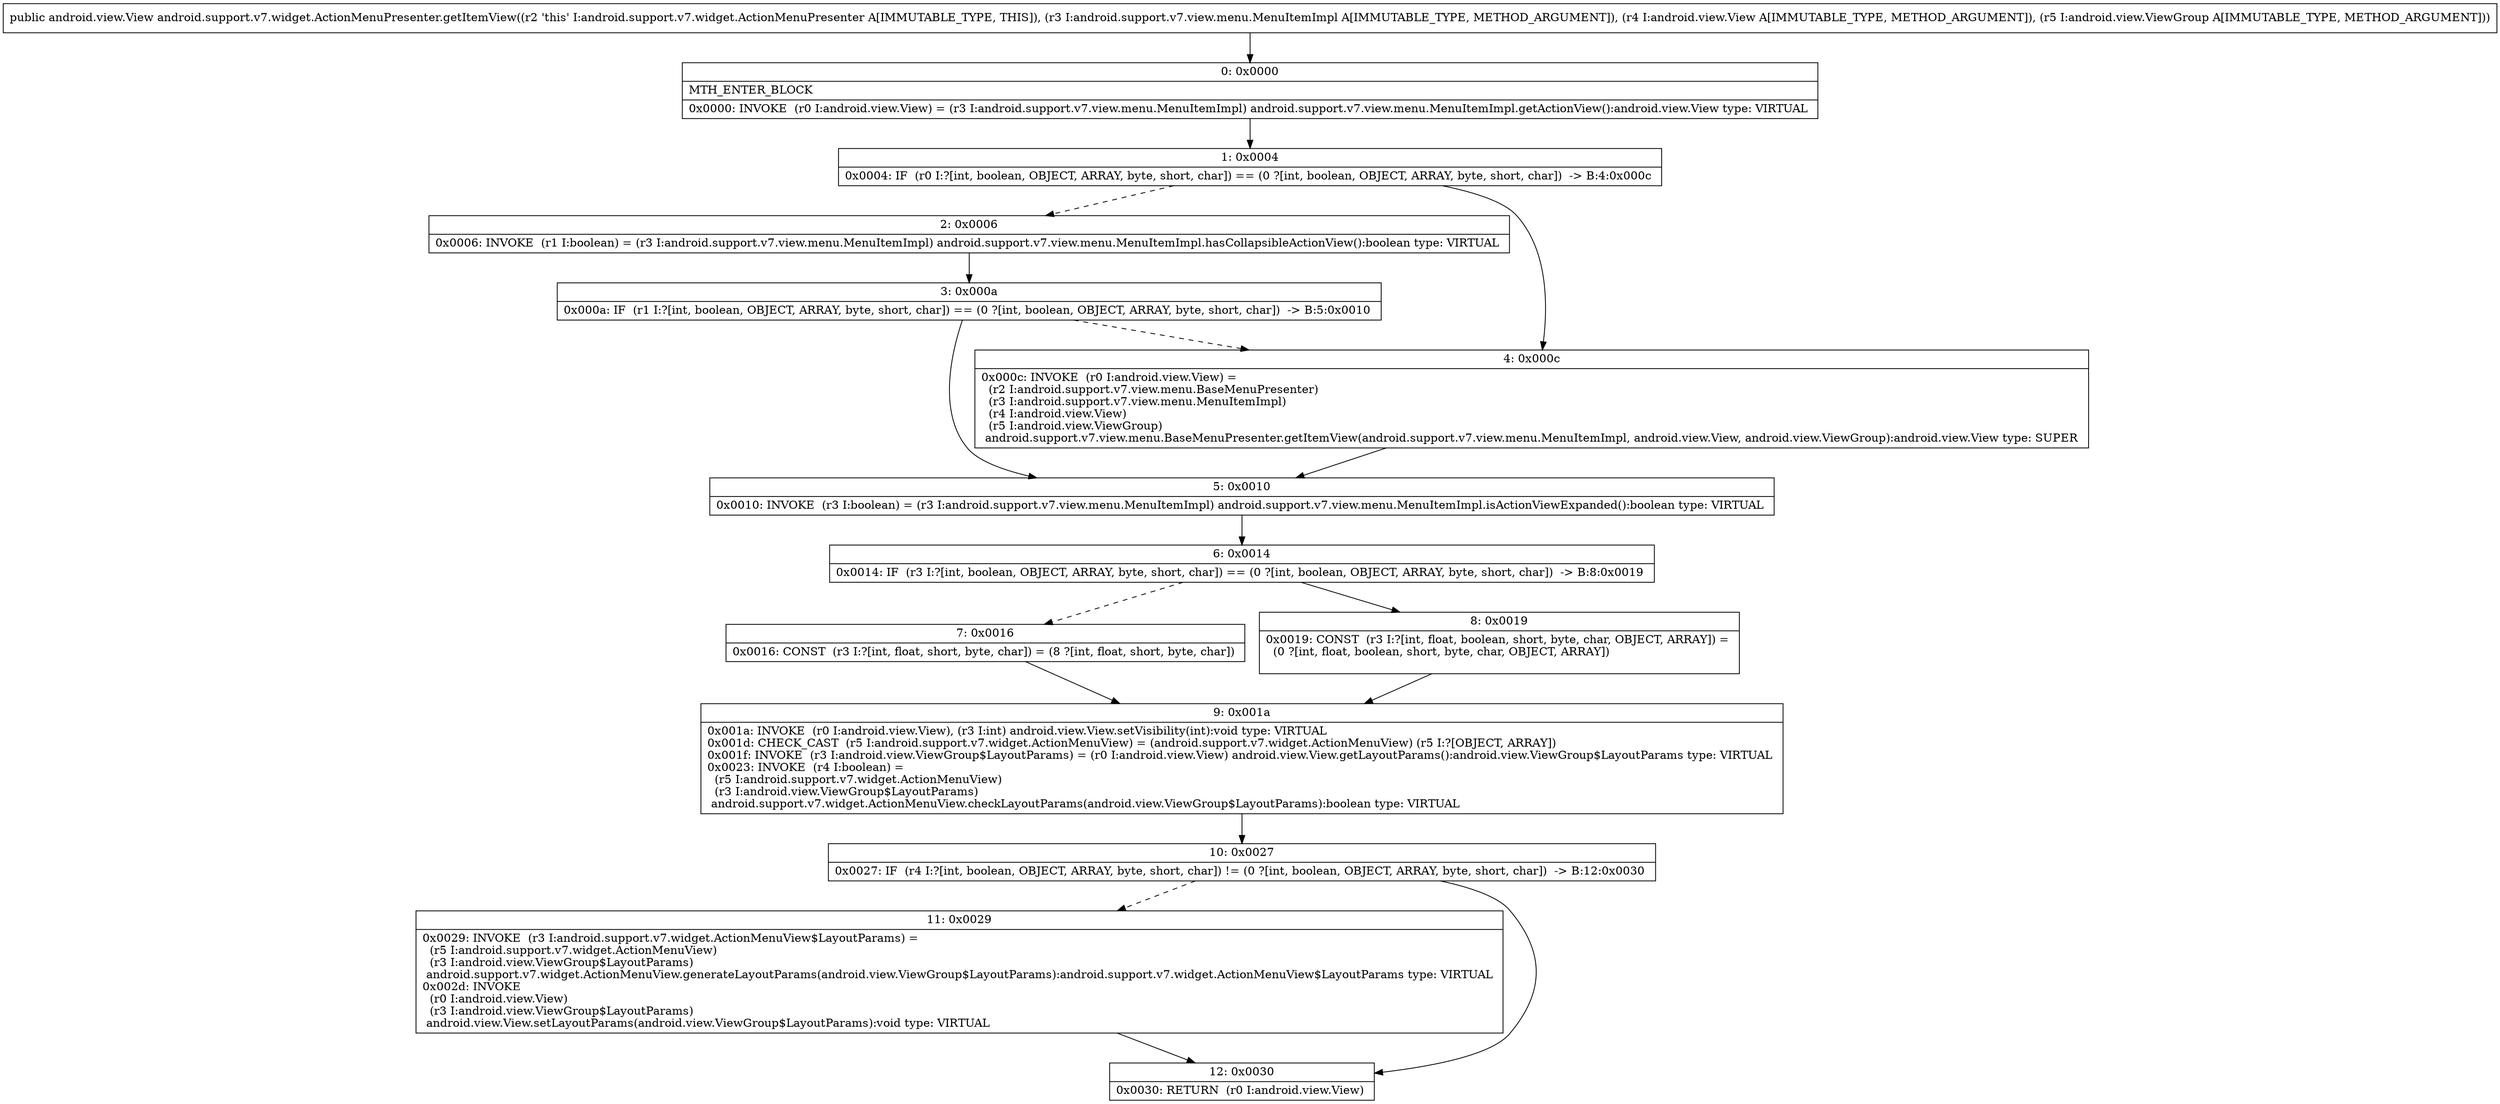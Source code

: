 digraph "CFG forandroid.support.v7.widget.ActionMenuPresenter.getItemView(Landroid\/support\/v7\/view\/menu\/MenuItemImpl;Landroid\/view\/View;Landroid\/view\/ViewGroup;)Landroid\/view\/View;" {
Node_0 [shape=record,label="{0\:\ 0x0000|MTH_ENTER_BLOCK\l|0x0000: INVOKE  (r0 I:android.view.View) = (r3 I:android.support.v7.view.menu.MenuItemImpl) android.support.v7.view.menu.MenuItemImpl.getActionView():android.view.View type: VIRTUAL \l}"];
Node_1 [shape=record,label="{1\:\ 0x0004|0x0004: IF  (r0 I:?[int, boolean, OBJECT, ARRAY, byte, short, char]) == (0 ?[int, boolean, OBJECT, ARRAY, byte, short, char])  \-\> B:4:0x000c \l}"];
Node_2 [shape=record,label="{2\:\ 0x0006|0x0006: INVOKE  (r1 I:boolean) = (r3 I:android.support.v7.view.menu.MenuItemImpl) android.support.v7.view.menu.MenuItemImpl.hasCollapsibleActionView():boolean type: VIRTUAL \l}"];
Node_3 [shape=record,label="{3\:\ 0x000a|0x000a: IF  (r1 I:?[int, boolean, OBJECT, ARRAY, byte, short, char]) == (0 ?[int, boolean, OBJECT, ARRAY, byte, short, char])  \-\> B:5:0x0010 \l}"];
Node_4 [shape=record,label="{4\:\ 0x000c|0x000c: INVOKE  (r0 I:android.view.View) = \l  (r2 I:android.support.v7.view.menu.BaseMenuPresenter)\l  (r3 I:android.support.v7.view.menu.MenuItemImpl)\l  (r4 I:android.view.View)\l  (r5 I:android.view.ViewGroup)\l android.support.v7.view.menu.BaseMenuPresenter.getItemView(android.support.v7.view.menu.MenuItemImpl, android.view.View, android.view.ViewGroup):android.view.View type: SUPER \l}"];
Node_5 [shape=record,label="{5\:\ 0x0010|0x0010: INVOKE  (r3 I:boolean) = (r3 I:android.support.v7.view.menu.MenuItemImpl) android.support.v7.view.menu.MenuItemImpl.isActionViewExpanded():boolean type: VIRTUAL \l}"];
Node_6 [shape=record,label="{6\:\ 0x0014|0x0014: IF  (r3 I:?[int, boolean, OBJECT, ARRAY, byte, short, char]) == (0 ?[int, boolean, OBJECT, ARRAY, byte, short, char])  \-\> B:8:0x0019 \l}"];
Node_7 [shape=record,label="{7\:\ 0x0016|0x0016: CONST  (r3 I:?[int, float, short, byte, char]) = (8 ?[int, float, short, byte, char]) \l}"];
Node_8 [shape=record,label="{8\:\ 0x0019|0x0019: CONST  (r3 I:?[int, float, boolean, short, byte, char, OBJECT, ARRAY]) = \l  (0 ?[int, float, boolean, short, byte, char, OBJECT, ARRAY])\l \l}"];
Node_9 [shape=record,label="{9\:\ 0x001a|0x001a: INVOKE  (r0 I:android.view.View), (r3 I:int) android.view.View.setVisibility(int):void type: VIRTUAL \l0x001d: CHECK_CAST  (r5 I:android.support.v7.widget.ActionMenuView) = (android.support.v7.widget.ActionMenuView) (r5 I:?[OBJECT, ARRAY]) \l0x001f: INVOKE  (r3 I:android.view.ViewGroup$LayoutParams) = (r0 I:android.view.View) android.view.View.getLayoutParams():android.view.ViewGroup$LayoutParams type: VIRTUAL \l0x0023: INVOKE  (r4 I:boolean) = \l  (r5 I:android.support.v7.widget.ActionMenuView)\l  (r3 I:android.view.ViewGroup$LayoutParams)\l android.support.v7.widget.ActionMenuView.checkLayoutParams(android.view.ViewGroup$LayoutParams):boolean type: VIRTUAL \l}"];
Node_10 [shape=record,label="{10\:\ 0x0027|0x0027: IF  (r4 I:?[int, boolean, OBJECT, ARRAY, byte, short, char]) != (0 ?[int, boolean, OBJECT, ARRAY, byte, short, char])  \-\> B:12:0x0030 \l}"];
Node_11 [shape=record,label="{11\:\ 0x0029|0x0029: INVOKE  (r3 I:android.support.v7.widget.ActionMenuView$LayoutParams) = \l  (r5 I:android.support.v7.widget.ActionMenuView)\l  (r3 I:android.view.ViewGroup$LayoutParams)\l android.support.v7.widget.ActionMenuView.generateLayoutParams(android.view.ViewGroup$LayoutParams):android.support.v7.widget.ActionMenuView$LayoutParams type: VIRTUAL \l0x002d: INVOKE  \l  (r0 I:android.view.View)\l  (r3 I:android.view.ViewGroup$LayoutParams)\l android.view.View.setLayoutParams(android.view.ViewGroup$LayoutParams):void type: VIRTUAL \l}"];
Node_12 [shape=record,label="{12\:\ 0x0030|0x0030: RETURN  (r0 I:android.view.View) \l}"];
MethodNode[shape=record,label="{public android.view.View android.support.v7.widget.ActionMenuPresenter.getItemView((r2 'this' I:android.support.v7.widget.ActionMenuPresenter A[IMMUTABLE_TYPE, THIS]), (r3 I:android.support.v7.view.menu.MenuItemImpl A[IMMUTABLE_TYPE, METHOD_ARGUMENT]), (r4 I:android.view.View A[IMMUTABLE_TYPE, METHOD_ARGUMENT]), (r5 I:android.view.ViewGroup A[IMMUTABLE_TYPE, METHOD_ARGUMENT])) }"];
MethodNode -> Node_0;
Node_0 -> Node_1;
Node_1 -> Node_2[style=dashed];
Node_1 -> Node_4;
Node_2 -> Node_3;
Node_3 -> Node_4[style=dashed];
Node_3 -> Node_5;
Node_4 -> Node_5;
Node_5 -> Node_6;
Node_6 -> Node_7[style=dashed];
Node_6 -> Node_8;
Node_7 -> Node_9;
Node_8 -> Node_9;
Node_9 -> Node_10;
Node_10 -> Node_11[style=dashed];
Node_10 -> Node_12;
Node_11 -> Node_12;
}

